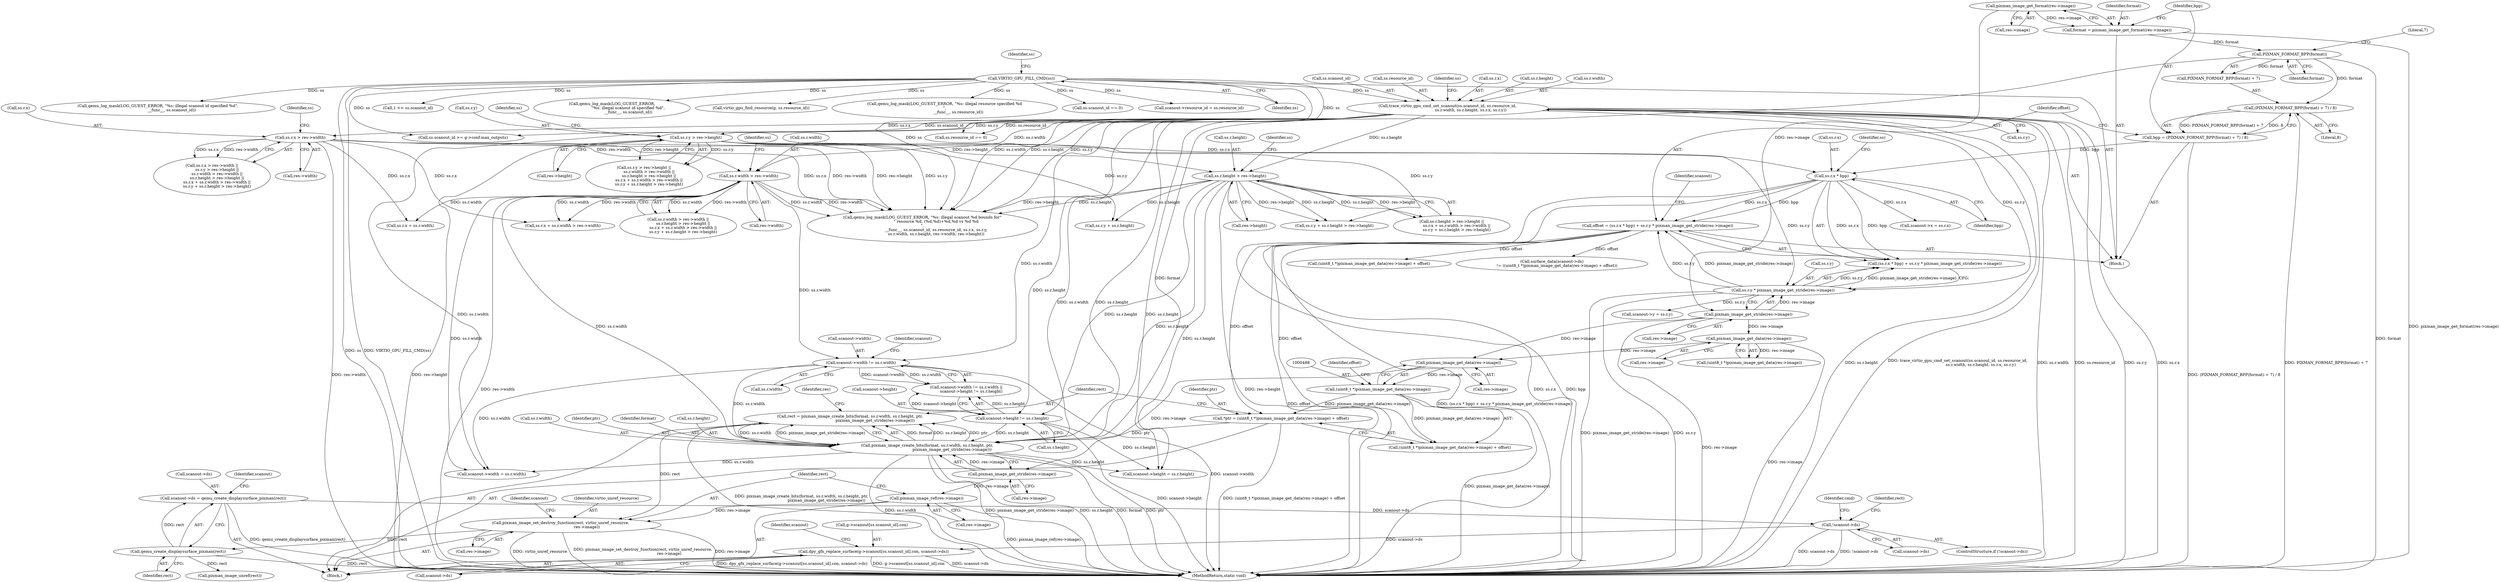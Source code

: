digraph "0_qemu_dd248ed7e204ee8a1873914e02b8b526e8f1b80d@pointer" {
"1000523" [label="(Call,scanout->ds = qemu_create_displaysurface_pixman(rect))"];
"1000527" [label="(Call,qemu_create_displaysurface_pixman(rect))"];
"1000517" [label="(Call,pixman_image_set_destroy_function(rect, virtio_unref_resource,\n                                          res->image))"];
"1000494" [label="(Call,rect = pixman_image_create_bits(format, ss.r.width, ss.r.height, ptr,\n                                        pixman_image_get_stride(res->image)))"];
"1000496" [label="(Call,pixman_image_create_bits(format, ss.r.width, ss.r.height, ptr,\n                                        pixman_image_get_stride(res->image)))"];
"1000418" [label="(Call,PIXMAN_FORMAT_BPP(format))"];
"1000408" [label="(Call,format = pixman_image_get_format(res->image))"];
"1000410" [label="(Call,pixman_image_get_format(res->image))"];
"1000463" [label="(Call,scanout->width != ss.r.width)"];
"1000114" [label="(Call,trace_virtio_gpu_cmd_set_scanout(ss.scanout_id, ss.resource_id,\n                                     ss.r.width, ss.r.height, ss.r.x, ss.r.y))"];
"1000112" [label="(Call,VIRTIO_GPU_FILL_CMD(ss))"];
"1000305" [label="(Call,ss.r.width > res->width)"];
"1000285" [label="(Call,ss.r.x > res->width)"];
"1000315" [label="(Call,ss.r.height > res->height)"];
"1000295" [label="(Call,ss.r.y > res->height)"];
"1000472" [label="(Call,scanout->height != ss.r.height)"];
"1000484" [label="(Call,*ptr = (uint8_t *)pixman_image_get_data(res->image) + offset)"];
"1000487" [label="(Call,(uint8_t *)pixman_image_get_data(res->image))"];
"1000489" [label="(Call,pixman_image_get_data(res->image))"];
"1000457" [label="(Call,pixman_image_get_data(res->image))"];
"1000438" [label="(Call,pixman_image_get_stride(res->image))"];
"1000422" [label="(Call,offset = (ss.r.x * bpp) + ss.r.y * pixman_image_get_stride(res->image))"];
"1000425" [label="(Call,ss.r.x * bpp)"];
"1000414" [label="(Call,bpp = (PIXMAN_FORMAT_BPP(format) + 7) / 8)"];
"1000416" [label="(Call,(PIXMAN_FORMAT_BPP(format) + 7) / 8)"];
"1000432" [label="(Call,ss.r.y * pixman_image_get_stride(res->image))"];
"1000509" [label="(Call,pixman_image_get_stride(res->image))"];
"1000513" [label="(Call,pixman_image_ref(res->image))"];
"1000530" [label="(Call,!scanout->ds)"];
"1000543" [label="(Call,dpy_gfx_replace_surface(g->scanout[ss.scanout_id].con, scanout->ds))"];
"1000112" [label="(Call,VIRTIO_GPU_FILL_CMD(ss))"];
"1000541" [label="(Call,pixman_image_unref(rect))"];
"1000498" [label="(Call,ss.r.width)"];
"1000435" [label="(Identifier,ss)"];
"1000494" [label="(Call,rect = pixman_image_create_bits(format, ss.r.width, ss.r.height, ptr,\n                                        pixman_image_get_stride(res->image)))"];
"1000114" [label="(Call,trace_virtio_gpu_cmd_set_scanout(ss.scanout_id, ss.resource_id,\n                                     ss.r.width, ss.r.height, ss.r.x, ss.r.y))"];
"1000321" [label="(Call,res->height)"];
"1000284" [label="(Call,ss.r.x > res->width ||\n        ss.r.y > res->height ||\n        ss.r.width > res->width ||\n        ss.r.height > res->height ||\n        ss.r.x + ss.r.width > res->width ||\n        ss.r.y + ss.r.height > res->height)"];
"1000152" [label="(Call,qemu_log_mask(LOG_GUEST_ERROR, \"%s: illegal scanout id specified %d\",\n                      __func__, ss.scanout_id))"];
"1000314" [label="(Call,ss.r.height > res->height ||\n        ss.r.x + ss.r.width > res->width ||\n        ss.r.y + ss.r.height > res->height)"];
"1000118" [label="(Call,ss.resource_id)"];
"1000432" [label="(Call,ss.r.y * pixman_image_get_stride(res->image))"];
"1000481" [label="(Block,)"];
"1000207" [label="(Call,1 << ss.scanout_id)"];
"1000495" [label="(Identifier,rect)"];
"1000484" [label="(Call,*ptr = (uint8_t *)pixman_image_get_data(res->image) + offset)"];
"1000489" [label="(Call,pixman_image_get_data(res->image))"];
"1000544" [label="(Call,g->scanout[ss.scanout_id].con)"];
"1000524" [label="(Call,scanout->ds)"];
"1000543" [label="(Call,dpy_gfx_replace_surface(g->scanout[ss.scanout_id].con, scanout->ds))"];
"1000433" [label="(Call,ss.r.y)"];
"1000486" [label="(Call,(uint8_t *)pixman_image_get_data(res->image) + offset)"];
"1000487" [label="(Call,(uint8_t *)pixman_image_get_data(res->image))"];
"1000171" [label="(Call,ss.resource_id == 0)"];
"1000463" [label="(Call,scanout->width != ss.r.width)"];
"1000518" [label="(Identifier,rect)"];
"1000455" [label="(Call,(uint8_t *)pixman_image_get_data(res->image))"];
"1000410" [label="(Call,pixman_image_get_format(res->image))"];
"1000305" [label="(Call,ss.r.width > res->width)"];
"1000472" [label="(Call,scanout->height != ss.r.height)"];
"1000422" [label="(Call,offset = (ss.r.x * bpp) + ss.r.y * pixman_image_get_stride(res->image))"];
"1000356" [label="(Call,qemu_log_mask(LOG_GUEST_ERROR, \"%s: illegal scanout %d bounds for\"\n                      \" resource %d, (%d,%d)+%d,%d vs %d %d\n\",\n                      __func__, ss.scanout_id, ss.resource_id, ss.r.x, ss.r.y,\n                      ss.r.width, ss.r.height, res->width, res->height))"];
"1000424" [label="(Call,(ss.r.x * bpp) + ss.r.y * pixman_image_get_stride(res->image))"];
"1000530" [label="(Call,!scanout->ds)"];
"1000316" [label="(Call,ss.r.height)"];
"1000311" [label="(Call,res->width)"];
"1000219" [label="(Call,qemu_log_mask(LOG_GUEST_ERROR,\n                          \"%s: illegal scanout id specified %d\",\n                          __func__, ss.scanout_id))"];
"1000116" [label="(Identifier,ss)"];
"1000329" [label="(Identifier,ss)"];
"1000474" [label="(Identifier,scanout)"];
"1000144" [label="(Identifier,ss)"];
"1000529" [label="(ControlStructure,if (!scanout->ds))"];
"1000446" [label="(Identifier,scanout)"];
"1000508" [label="(Identifier,ptr)"];
"1000325" [label="(Call,ss.r.x + ss.r.width > res->width)"];
"1000419" [label="(Identifier,format)"];
"1000519" [label="(Identifier,virtio_unref_resource)"];
"1000509" [label="(Call,pixman_image_get_stride(res->image))"];
"1000131" [label="(Call,ss.r.x)"];
"1000476" [label="(Call,ss.r.height)"];
"1000462" [label="(Call,scanout->width != ss.r.width ||\n        scanout->height != ss.r.height)"];
"1000261" [label="(Call,virtio_gpu_find_resource(g, ss.resource_id))"];
"1000473" [label="(Call,scanout->height)"];
"1000304" [label="(Call,ss.r.width > res->width ||\n        ss.r.height > res->height ||\n        ss.r.x + ss.r.width > res->width ||\n        ss.r.y + ss.r.height > res->height)"];
"1000490" [label="(Call,res->image)"];
"1000438" [label="(Call,pixman_image_get_stride(res->image))"];
"1000308" [label="(Identifier,ss)"];
"1000590" [label="(Call,scanout->height = ss.r.height)"];
"1000285" [label="(Call,ss.r.x > res->width)"];
"1000291" [label="(Call,res->width)"];
"1000532" [label="(Identifier,scanout)"];
"1000301" [label="(Call,res->height)"];
"1000558" [label="(Identifier,scanout)"];
"1000414" [label="(Call,bpp = (PIXMAN_FORMAT_BPP(format) + 7) / 8)"];
"1000318" [label="(Identifier,ss)"];
"1000126" [label="(Call,ss.r.height)"];
"1000563" [label="(Call,scanout->x = ss.r.x)"];
"1000270" [label="(Call,qemu_log_mask(LOG_GUEST_ERROR, \"%s: illegal resource specified %d\n\",\n                      __func__, ss.resource_id))"];
"1000493" [label="(Identifier,offset)"];
"1000457" [label="(Call,pixman_image_get_data(res->image))"];
"1000458" [label="(Call,res->image)"];
"1000542" [label="(Identifier,rect)"];
"1000213" [label="(Call,ss.scanout_id == 0)"];
"1000520" [label="(Call,res->image)"];
"1000426" [label="(Call,ss.r.x)"];
"1000418" [label="(Call,PIXMAN_FORMAT_BPP(format))"];
"1000315" [label="(Call,ss.r.height > res->height)"];
"1000306" [label="(Call,ss.r.width)"];
"1000581" [label="(Call,scanout->width = ss.r.width)"];
"1000411" [label="(Call,res->image)"];
"1000326" [label="(Call,ss.r.x + ss.r.width)"];
"1000454" [label="(Call,(uint8_t *)pixman_image_get_data(res->image) + offset)"];
"1000523" [label="(Call,scanout->ds = qemu_create_displaysurface_pixman(rect))"];
"1000537" [label="(Identifier,cmd)"];
"1000121" [label="(Call,ss.r.width)"];
"1000295" [label="(Call,ss.r.y > res->height)"];
"1000417" [label="(Call,PIXMAN_FORMAT_BPP(format) + 7)"];
"1000556" [label="(Call,scanout->resource_id = ss.resource_id)"];
"1000423" [label="(Identifier,offset)"];
"1000420" [label="(Literal,7)"];
"1000341" [label="(Call,ss.r.y + ss.r.height)"];
"1000431" [label="(Identifier,bpp)"];
"1000497" [label="(Identifier,format)"];
"1000298" [label="(Identifier,ss)"];
"1000572" [label="(Call,scanout->y = ss.r.y)"];
"1000531" [label="(Call,scanout->ds)"];
"1000525" [label="(Identifier,scanout)"];
"1000113" [label="(Identifier,ss)"];
"1000296" [label="(Call,ss.r.y)"];
"1000513" [label="(Call,pixman_image_ref(res->image))"];
"1000415" [label="(Identifier,bpp)"];
"1000485" [label="(Identifier,ptr)"];
"1000553" [label="(Call,scanout->ds)"];
"1000496" [label="(Call,pixman_image_create_bits(format, ss.r.width, ss.r.height, ptr,\n                                        pixman_image_get_stride(res->image)))"];
"1000464" [label="(Call,scanout->width)"];
"1000527" [label="(Call,qemu_create_displaysurface_pixman(rect))"];
"1000286" [label="(Call,ss.r.x)"];
"1000514" [label="(Call,res->image)"];
"1000517" [label="(Call,pixman_image_set_destroy_function(rect, virtio_unref_resource,\n                                          res->image))"];
"1000408" [label="(Call,format = pixman_image_get_format(res->image))"];
"1000294" [label="(Call,ss.r.y > res->height ||\n        ss.r.width > res->width ||\n        ss.r.height > res->height ||\n        ss.r.x + ss.r.width > res->width ||\n        ss.r.y + ss.r.height > res->height)"];
"1000425" [label="(Call,ss.r.x * bpp)"];
"1000136" [label="(Call,ss.r.y)"];
"1000503" [label="(Call,ss.r.height)"];
"1000599" [label="(MethodReturn,static void)"];
"1000115" [label="(Call,ss.scanout_id)"];
"1000510" [label="(Call,res->image)"];
"1000449" [label="(Call,surface_data(scanout->ds)\n        != ((uint8_t *)pixman_image_get_data(res->image) + offset))"];
"1000467" [label="(Call,ss.r.width)"];
"1000340" [label="(Call,ss.r.y + ss.r.height > res->height)"];
"1000416" [label="(Call,(PIXMAN_FORMAT_BPP(format) + 7) / 8)"];
"1000142" [label="(Call,ss.scanout_id >= g->conf.max_outputs)"];
"1000105" [label="(Block,)"];
"1000439" [label="(Call,res->image)"];
"1000515" [label="(Identifier,res)"];
"1000409" [label="(Identifier,format)"];
"1000528" [label="(Identifier,rect)"];
"1000421" [label="(Literal,8)"];
"1000523" -> "1000481"  [label="AST: "];
"1000523" -> "1000527"  [label="CFG: "];
"1000524" -> "1000523"  [label="AST: "];
"1000527" -> "1000523"  [label="AST: "];
"1000532" -> "1000523"  [label="CFG: "];
"1000523" -> "1000599"  [label="DDG: qemu_create_displaysurface_pixman(rect)"];
"1000527" -> "1000523"  [label="DDG: rect"];
"1000523" -> "1000530"  [label="DDG: scanout->ds"];
"1000527" -> "1000528"  [label="CFG: "];
"1000528" -> "1000527"  [label="AST: "];
"1000527" -> "1000599"  [label="DDG: rect"];
"1000517" -> "1000527"  [label="DDG: rect"];
"1000527" -> "1000541"  [label="DDG: rect"];
"1000517" -> "1000481"  [label="AST: "];
"1000517" -> "1000520"  [label="CFG: "];
"1000518" -> "1000517"  [label="AST: "];
"1000519" -> "1000517"  [label="AST: "];
"1000520" -> "1000517"  [label="AST: "];
"1000525" -> "1000517"  [label="CFG: "];
"1000517" -> "1000599"  [label="DDG: res->image"];
"1000517" -> "1000599"  [label="DDG: virtio_unref_resource"];
"1000517" -> "1000599"  [label="DDG: pixman_image_set_destroy_function(rect, virtio_unref_resource,\n                                          res->image)"];
"1000494" -> "1000517"  [label="DDG: rect"];
"1000513" -> "1000517"  [label="DDG: res->image"];
"1000494" -> "1000481"  [label="AST: "];
"1000494" -> "1000496"  [label="CFG: "];
"1000495" -> "1000494"  [label="AST: "];
"1000496" -> "1000494"  [label="AST: "];
"1000515" -> "1000494"  [label="CFG: "];
"1000494" -> "1000599"  [label="DDG: pixman_image_create_bits(format, ss.r.width, ss.r.height, ptr,\n                                        pixman_image_get_stride(res->image))"];
"1000496" -> "1000494"  [label="DDG: format"];
"1000496" -> "1000494"  [label="DDG: ss.r.height"];
"1000496" -> "1000494"  [label="DDG: ptr"];
"1000496" -> "1000494"  [label="DDG: ss.r.width"];
"1000496" -> "1000494"  [label="DDG: pixman_image_get_stride(res->image)"];
"1000496" -> "1000509"  [label="CFG: "];
"1000497" -> "1000496"  [label="AST: "];
"1000498" -> "1000496"  [label="AST: "];
"1000503" -> "1000496"  [label="AST: "];
"1000508" -> "1000496"  [label="AST: "];
"1000509" -> "1000496"  [label="AST: "];
"1000496" -> "1000599"  [label="DDG: pixman_image_get_stride(res->image)"];
"1000496" -> "1000599"  [label="DDG: ss.r.width"];
"1000496" -> "1000599"  [label="DDG: ss.r.height"];
"1000496" -> "1000599"  [label="DDG: format"];
"1000496" -> "1000599"  [label="DDG: ptr"];
"1000418" -> "1000496"  [label="DDG: format"];
"1000463" -> "1000496"  [label="DDG: ss.r.width"];
"1000114" -> "1000496"  [label="DDG: ss.r.width"];
"1000114" -> "1000496"  [label="DDG: ss.r.height"];
"1000305" -> "1000496"  [label="DDG: ss.r.width"];
"1000315" -> "1000496"  [label="DDG: ss.r.height"];
"1000472" -> "1000496"  [label="DDG: ss.r.height"];
"1000484" -> "1000496"  [label="DDG: ptr"];
"1000509" -> "1000496"  [label="DDG: res->image"];
"1000496" -> "1000581"  [label="DDG: ss.r.width"];
"1000496" -> "1000590"  [label="DDG: ss.r.height"];
"1000418" -> "1000417"  [label="AST: "];
"1000418" -> "1000419"  [label="CFG: "];
"1000419" -> "1000418"  [label="AST: "];
"1000420" -> "1000418"  [label="CFG: "];
"1000418" -> "1000599"  [label="DDG: format"];
"1000418" -> "1000416"  [label="DDG: format"];
"1000418" -> "1000417"  [label="DDG: format"];
"1000408" -> "1000418"  [label="DDG: format"];
"1000408" -> "1000105"  [label="AST: "];
"1000408" -> "1000410"  [label="CFG: "];
"1000409" -> "1000408"  [label="AST: "];
"1000410" -> "1000408"  [label="AST: "];
"1000415" -> "1000408"  [label="CFG: "];
"1000408" -> "1000599"  [label="DDG: pixman_image_get_format(res->image)"];
"1000410" -> "1000408"  [label="DDG: res->image"];
"1000410" -> "1000411"  [label="CFG: "];
"1000411" -> "1000410"  [label="AST: "];
"1000410" -> "1000438"  [label="DDG: res->image"];
"1000463" -> "1000462"  [label="AST: "];
"1000463" -> "1000467"  [label="CFG: "];
"1000464" -> "1000463"  [label="AST: "];
"1000467" -> "1000463"  [label="AST: "];
"1000474" -> "1000463"  [label="CFG: "];
"1000462" -> "1000463"  [label="CFG: "];
"1000463" -> "1000599"  [label="DDG: scanout->width"];
"1000463" -> "1000462"  [label="DDG: scanout->width"];
"1000463" -> "1000462"  [label="DDG: ss.r.width"];
"1000114" -> "1000463"  [label="DDG: ss.r.width"];
"1000305" -> "1000463"  [label="DDG: ss.r.width"];
"1000463" -> "1000581"  [label="DDG: ss.r.width"];
"1000114" -> "1000105"  [label="AST: "];
"1000114" -> "1000136"  [label="CFG: "];
"1000115" -> "1000114"  [label="AST: "];
"1000118" -> "1000114"  [label="AST: "];
"1000121" -> "1000114"  [label="AST: "];
"1000126" -> "1000114"  [label="AST: "];
"1000131" -> "1000114"  [label="AST: "];
"1000136" -> "1000114"  [label="AST: "];
"1000144" -> "1000114"  [label="CFG: "];
"1000114" -> "1000599"  [label="DDG: ss.r.height"];
"1000114" -> "1000599"  [label="DDG: trace_virtio_gpu_cmd_set_scanout(ss.scanout_id, ss.resource_id,\n                                     ss.r.width, ss.r.height, ss.r.x, ss.r.y)"];
"1000114" -> "1000599"  [label="DDG: ss.r.width"];
"1000114" -> "1000599"  [label="DDG: ss.resource_id"];
"1000114" -> "1000599"  [label="DDG: ss.r.y"];
"1000114" -> "1000599"  [label="DDG: ss.r.x"];
"1000112" -> "1000114"  [label="DDG: ss"];
"1000114" -> "1000142"  [label="DDG: ss.scanout_id"];
"1000114" -> "1000171"  [label="DDG: ss.resource_id"];
"1000114" -> "1000285"  [label="DDG: ss.r.x"];
"1000114" -> "1000295"  [label="DDG: ss.r.y"];
"1000114" -> "1000305"  [label="DDG: ss.r.width"];
"1000114" -> "1000315"  [label="DDG: ss.r.height"];
"1000114" -> "1000356"  [label="DDG: ss.r.y"];
"1000114" -> "1000356"  [label="DDG: ss.r.width"];
"1000114" -> "1000356"  [label="DDG: ss.r.height"];
"1000114" -> "1000432"  [label="DDG: ss.r.y"];
"1000114" -> "1000472"  [label="DDG: ss.r.height"];
"1000114" -> "1000581"  [label="DDG: ss.r.width"];
"1000114" -> "1000590"  [label="DDG: ss.r.height"];
"1000112" -> "1000105"  [label="AST: "];
"1000112" -> "1000113"  [label="CFG: "];
"1000113" -> "1000112"  [label="AST: "];
"1000116" -> "1000112"  [label="CFG: "];
"1000112" -> "1000599"  [label="DDG: VIRTIO_GPU_FILL_CMD(ss)"];
"1000112" -> "1000599"  [label="DDG: ss"];
"1000112" -> "1000142"  [label="DDG: ss"];
"1000112" -> "1000152"  [label="DDG: ss"];
"1000112" -> "1000171"  [label="DDG: ss"];
"1000112" -> "1000207"  [label="DDG: ss"];
"1000112" -> "1000213"  [label="DDG: ss"];
"1000112" -> "1000219"  [label="DDG: ss"];
"1000112" -> "1000261"  [label="DDG: ss"];
"1000112" -> "1000270"  [label="DDG: ss"];
"1000112" -> "1000356"  [label="DDG: ss"];
"1000112" -> "1000556"  [label="DDG: ss"];
"1000305" -> "1000304"  [label="AST: "];
"1000305" -> "1000311"  [label="CFG: "];
"1000306" -> "1000305"  [label="AST: "];
"1000311" -> "1000305"  [label="AST: "];
"1000318" -> "1000305"  [label="CFG: "];
"1000304" -> "1000305"  [label="CFG: "];
"1000305" -> "1000599"  [label="DDG: res->width"];
"1000305" -> "1000304"  [label="DDG: ss.r.width"];
"1000305" -> "1000304"  [label="DDG: res->width"];
"1000285" -> "1000305"  [label="DDG: res->width"];
"1000305" -> "1000325"  [label="DDG: ss.r.width"];
"1000305" -> "1000325"  [label="DDG: res->width"];
"1000305" -> "1000326"  [label="DDG: ss.r.width"];
"1000305" -> "1000356"  [label="DDG: ss.r.width"];
"1000305" -> "1000356"  [label="DDG: res->width"];
"1000305" -> "1000581"  [label="DDG: ss.r.width"];
"1000285" -> "1000284"  [label="AST: "];
"1000285" -> "1000291"  [label="CFG: "];
"1000286" -> "1000285"  [label="AST: "];
"1000291" -> "1000285"  [label="AST: "];
"1000298" -> "1000285"  [label="CFG: "];
"1000284" -> "1000285"  [label="CFG: "];
"1000285" -> "1000599"  [label="DDG: res->width"];
"1000285" -> "1000284"  [label="DDG: ss.r.x"];
"1000285" -> "1000284"  [label="DDG: res->width"];
"1000285" -> "1000325"  [label="DDG: ss.r.x"];
"1000285" -> "1000326"  [label="DDG: ss.r.x"];
"1000285" -> "1000356"  [label="DDG: ss.r.x"];
"1000285" -> "1000356"  [label="DDG: res->width"];
"1000285" -> "1000425"  [label="DDG: ss.r.x"];
"1000315" -> "1000314"  [label="AST: "];
"1000315" -> "1000321"  [label="CFG: "];
"1000316" -> "1000315"  [label="AST: "];
"1000321" -> "1000315"  [label="AST: "];
"1000329" -> "1000315"  [label="CFG: "];
"1000314" -> "1000315"  [label="CFG: "];
"1000315" -> "1000599"  [label="DDG: res->height"];
"1000315" -> "1000314"  [label="DDG: ss.r.height"];
"1000315" -> "1000314"  [label="DDG: res->height"];
"1000295" -> "1000315"  [label="DDG: res->height"];
"1000315" -> "1000340"  [label="DDG: ss.r.height"];
"1000315" -> "1000340"  [label="DDG: res->height"];
"1000315" -> "1000341"  [label="DDG: ss.r.height"];
"1000315" -> "1000356"  [label="DDG: ss.r.height"];
"1000315" -> "1000356"  [label="DDG: res->height"];
"1000315" -> "1000472"  [label="DDG: ss.r.height"];
"1000315" -> "1000590"  [label="DDG: ss.r.height"];
"1000295" -> "1000294"  [label="AST: "];
"1000295" -> "1000301"  [label="CFG: "];
"1000296" -> "1000295"  [label="AST: "];
"1000301" -> "1000295"  [label="AST: "];
"1000308" -> "1000295"  [label="CFG: "];
"1000294" -> "1000295"  [label="CFG: "];
"1000295" -> "1000599"  [label="DDG: res->height"];
"1000295" -> "1000294"  [label="DDG: ss.r.y"];
"1000295" -> "1000294"  [label="DDG: res->height"];
"1000295" -> "1000340"  [label="DDG: ss.r.y"];
"1000295" -> "1000341"  [label="DDG: ss.r.y"];
"1000295" -> "1000356"  [label="DDG: ss.r.y"];
"1000295" -> "1000356"  [label="DDG: res->height"];
"1000295" -> "1000432"  [label="DDG: ss.r.y"];
"1000472" -> "1000462"  [label="AST: "];
"1000472" -> "1000476"  [label="CFG: "];
"1000473" -> "1000472"  [label="AST: "];
"1000476" -> "1000472"  [label="AST: "];
"1000462" -> "1000472"  [label="CFG: "];
"1000472" -> "1000599"  [label="DDG: scanout->height"];
"1000472" -> "1000462"  [label="DDG: scanout->height"];
"1000472" -> "1000462"  [label="DDG: ss.r.height"];
"1000472" -> "1000590"  [label="DDG: ss.r.height"];
"1000484" -> "1000481"  [label="AST: "];
"1000484" -> "1000486"  [label="CFG: "];
"1000485" -> "1000484"  [label="AST: "];
"1000486" -> "1000484"  [label="AST: "];
"1000495" -> "1000484"  [label="CFG: "];
"1000484" -> "1000599"  [label="DDG: (uint8_t *)pixman_image_get_data(res->image) + offset"];
"1000487" -> "1000484"  [label="DDG: pixman_image_get_data(res->image)"];
"1000422" -> "1000484"  [label="DDG: offset"];
"1000487" -> "1000486"  [label="AST: "];
"1000487" -> "1000489"  [label="CFG: "];
"1000488" -> "1000487"  [label="AST: "];
"1000489" -> "1000487"  [label="AST: "];
"1000493" -> "1000487"  [label="CFG: "];
"1000487" -> "1000599"  [label="DDG: pixman_image_get_data(res->image)"];
"1000487" -> "1000486"  [label="DDG: pixman_image_get_data(res->image)"];
"1000489" -> "1000487"  [label="DDG: res->image"];
"1000489" -> "1000490"  [label="CFG: "];
"1000490" -> "1000489"  [label="AST: "];
"1000457" -> "1000489"  [label="DDG: res->image"];
"1000438" -> "1000489"  [label="DDG: res->image"];
"1000489" -> "1000509"  [label="DDG: res->image"];
"1000457" -> "1000455"  [label="AST: "];
"1000457" -> "1000458"  [label="CFG: "];
"1000458" -> "1000457"  [label="AST: "];
"1000455" -> "1000457"  [label="CFG: "];
"1000457" -> "1000599"  [label="DDG: res->image"];
"1000457" -> "1000455"  [label="DDG: res->image"];
"1000438" -> "1000457"  [label="DDG: res->image"];
"1000438" -> "1000432"  [label="AST: "];
"1000438" -> "1000439"  [label="CFG: "];
"1000439" -> "1000438"  [label="AST: "];
"1000432" -> "1000438"  [label="CFG: "];
"1000438" -> "1000599"  [label="DDG: res->image"];
"1000438" -> "1000432"  [label="DDG: res->image"];
"1000422" -> "1000105"  [label="AST: "];
"1000422" -> "1000424"  [label="CFG: "];
"1000423" -> "1000422"  [label="AST: "];
"1000424" -> "1000422"  [label="AST: "];
"1000446" -> "1000422"  [label="CFG: "];
"1000422" -> "1000599"  [label="DDG: offset"];
"1000422" -> "1000599"  [label="DDG: (ss.r.x * bpp) + ss.r.y * pixman_image_get_stride(res->image)"];
"1000425" -> "1000422"  [label="DDG: ss.r.x"];
"1000425" -> "1000422"  [label="DDG: bpp"];
"1000432" -> "1000422"  [label="DDG: ss.r.y"];
"1000432" -> "1000422"  [label="DDG: pixman_image_get_stride(res->image)"];
"1000422" -> "1000449"  [label="DDG: offset"];
"1000422" -> "1000454"  [label="DDG: offset"];
"1000422" -> "1000486"  [label="DDG: offset"];
"1000425" -> "1000424"  [label="AST: "];
"1000425" -> "1000431"  [label="CFG: "];
"1000426" -> "1000425"  [label="AST: "];
"1000431" -> "1000425"  [label="AST: "];
"1000435" -> "1000425"  [label="CFG: "];
"1000425" -> "1000599"  [label="DDG: ss.r.x"];
"1000425" -> "1000599"  [label="DDG: bpp"];
"1000425" -> "1000424"  [label="DDG: ss.r.x"];
"1000425" -> "1000424"  [label="DDG: bpp"];
"1000414" -> "1000425"  [label="DDG: bpp"];
"1000425" -> "1000563"  [label="DDG: ss.r.x"];
"1000414" -> "1000105"  [label="AST: "];
"1000414" -> "1000416"  [label="CFG: "];
"1000415" -> "1000414"  [label="AST: "];
"1000416" -> "1000414"  [label="AST: "];
"1000423" -> "1000414"  [label="CFG: "];
"1000414" -> "1000599"  [label="DDG: (PIXMAN_FORMAT_BPP(format) + 7) / 8"];
"1000416" -> "1000414"  [label="DDG: PIXMAN_FORMAT_BPP(format) + 7"];
"1000416" -> "1000414"  [label="DDG: 8"];
"1000416" -> "1000421"  [label="CFG: "];
"1000417" -> "1000416"  [label="AST: "];
"1000421" -> "1000416"  [label="AST: "];
"1000416" -> "1000599"  [label="DDG: PIXMAN_FORMAT_BPP(format) + 7"];
"1000432" -> "1000424"  [label="AST: "];
"1000433" -> "1000432"  [label="AST: "];
"1000424" -> "1000432"  [label="CFG: "];
"1000432" -> "1000599"  [label="DDG: pixman_image_get_stride(res->image)"];
"1000432" -> "1000599"  [label="DDG: ss.r.y"];
"1000432" -> "1000424"  [label="DDG: ss.r.y"];
"1000432" -> "1000424"  [label="DDG: pixman_image_get_stride(res->image)"];
"1000432" -> "1000572"  [label="DDG: ss.r.y"];
"1000509" -> "1000510"  [label="CFG: "];
"1000510" -> "1000509"  [label="AST: "];
"1000509" -> "1000513"  [label="DDG: res->image"];
"1000513" -> "1000481"  [label="AST: "];
"1000513" -> "1000514"  [label="CFG: "];
"1000514" -> "1000513"  [label="AST: "];
"1000518" -> "1000513"  [label="CFG: "];
"1000513" -> "1000599"  [label="DDG: pixman_image_ref(res->image)"];
"1000530" -> "1000529"  [label="AST: "];
"1000530" -> "1000531"  [label="CFG: "];
"1000531" -> "1000530"  [label="AST: "];
"1000537" -> "1000530"  [label="CFG: "];
"1000542" -> "1000530"  [label="CFG: "];
"1000530" -> "1000599"  [label="DDG: scanout->ds"];
"1000530" -> "1000599"  [label="DDG: !scanout->ds"];
"1000530" -> "1000543"  [label="DDG: scanout->ds"];
"1000543" -> "1000481"  [label="AST: "];
"1000543" -> "1000553"  [label="CFG: "];
"1000544" -> "1000543"  [label="AST: "];
"1000553" -> "1000543"  [label="AST: "];
"1000558" -> "1000543"  [label="CFG: "];
"1000543" -> "1000599"  [label="DDG: scanout->ds"];
"1000543" -> "1000599"  [label="DDG: dpy_gfx_replace_surface(g->scanout[ss.scanout_id].con, scanout->ds)"];
"1000543" -> "1000599"  [label="DDG: g->scanout[ss.scanout_id].con"];
}
